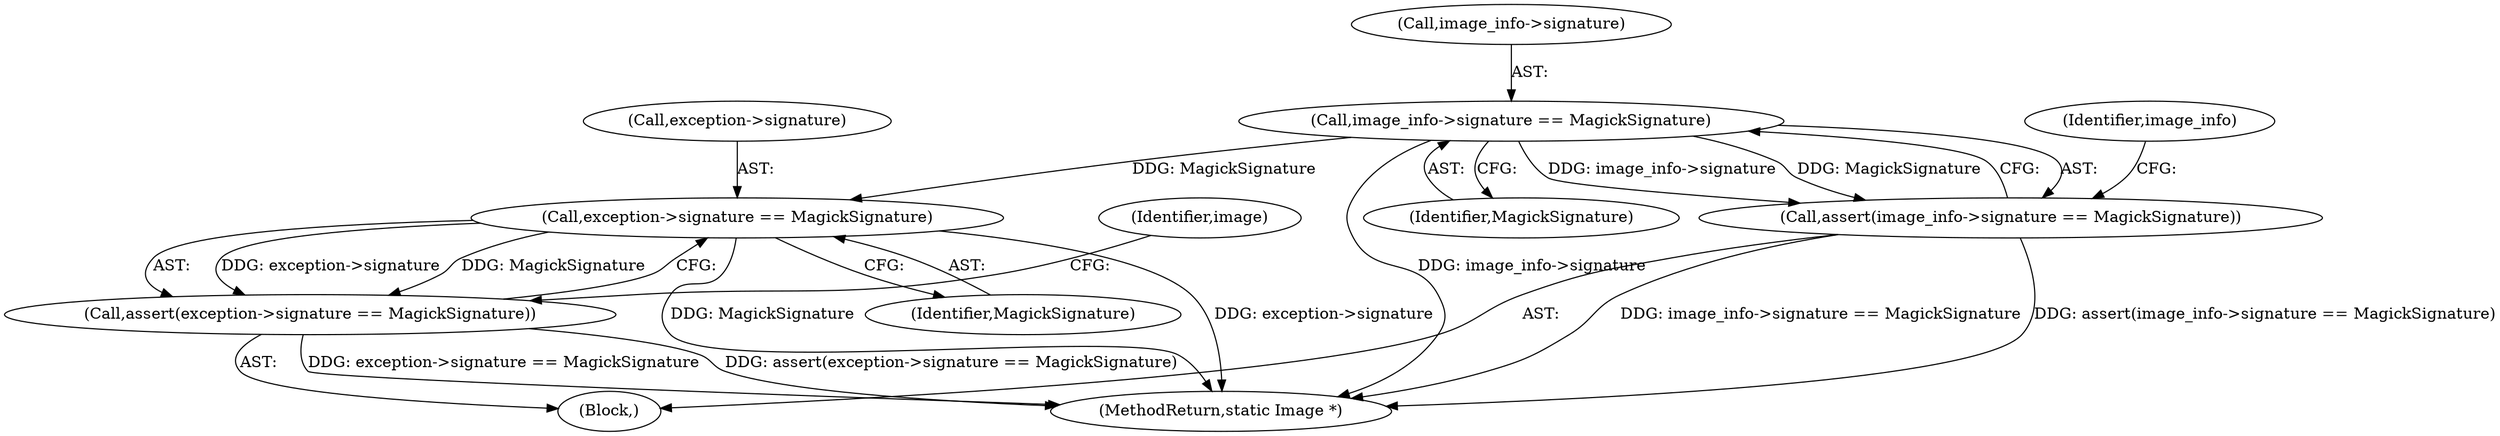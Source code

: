 digraph "0_ImageMagick_f6e9d0d9955e85bdd7540b251cd50d598dacc5e6_5@pointer" {
"1000121" [label="(Call,image_info->signature == MagickSignature)"];
"1000120" [label="(Call,assert(image_info->signature == MagickSignature))"];
"1000148" [label="(Call,exception->signature == MagickSignature)"];
"1000147" [label="(Call,assert(exception->signature == MagickSignature))"];
"1000122" [label="(Call,image_info->signature)"];
"1000109" [label="(Block,)"];
"1000149" [label="(Call,exception->signature)"];
"1000154" [label="(Identifier,image)"];
"1000121" [label="(Call,image_info->signature == MagickSignature)"];
"1000152" [label="(Identifier,MagickSignature)"];
"1000511" [label="(MethodReturn,static Image *)"];
"1000120" [label="(Call,assert(image_info->signature == MagickSignature))"];
"1000125" [label="(Identifier,MagickSignature)"];
"1000147" [label="(Call,assert(exception->signature == MagickSignature))"];
"1000129" [label="(Identifier,image_info)"];
"1000148" [label="(Call,exception->signature == MagickSignature)"];
"1000121" -> "1000120"  [label="AST: "];
"1000121" -> "1000125"  [label="CFG: "];
"1000122" -> "1000121"  [label="AST: "];
"1000125" -> "1000121"  [label="AST: "];
"1000120" -> "1000121"  [label="CFG: "];
"1000121" -> "1000511"  [label="DDG: image_info->signature"];
"1000121" -> "1000120"  [label="DDG: image_info->signature"];
"1000121" -> "1000120"  [label="DDG: MagickSignature"];
"1000121" -> "1000148"  [label="DDG: MagickSignature"];
"1000120" -> "1000109"  [label="AST: "];
"1000129" -> "1000120"  [label="CFG: "];
"1000120" -> "1000511"  [label="DDG: image_info->signature == MagickSignature"];
"1000120" -> "1000511"  [label="DDG: assert(image_info->signature == MagickSignature)"];
"1000148" -> "1000147"  [label="AST: "];
"1000148" -> "1000152"  [label="CFG: "];
"1000149" -> "1000148"  [label="AST: "];
"1000152" -> "1000148"  [label="AST: "];
"1000147" -> "1000148"  [label="CFG: "];
"1000148" -> "1000511"  [label="DDG: MagickSignature"];
"1000148" -> "1000511"  [label="DDG: exception->signature"];
"1000148" -> "1000147"  [label="DDG: exception->signature"];
"1000148" -> "1000147"  [label="DDG: MagickSignature"];
"1000147" -> "1000109"  [label="AST: "];
"1000154" -> "1000147"  [label="CFG: "];
"1000147" -> "1000511"  [label="DDG: exception->signature == MagickSignature"];
"1000147" -> "1000511"  [label="DDG: assert(exception->signature == MagickSignature)"];
}
